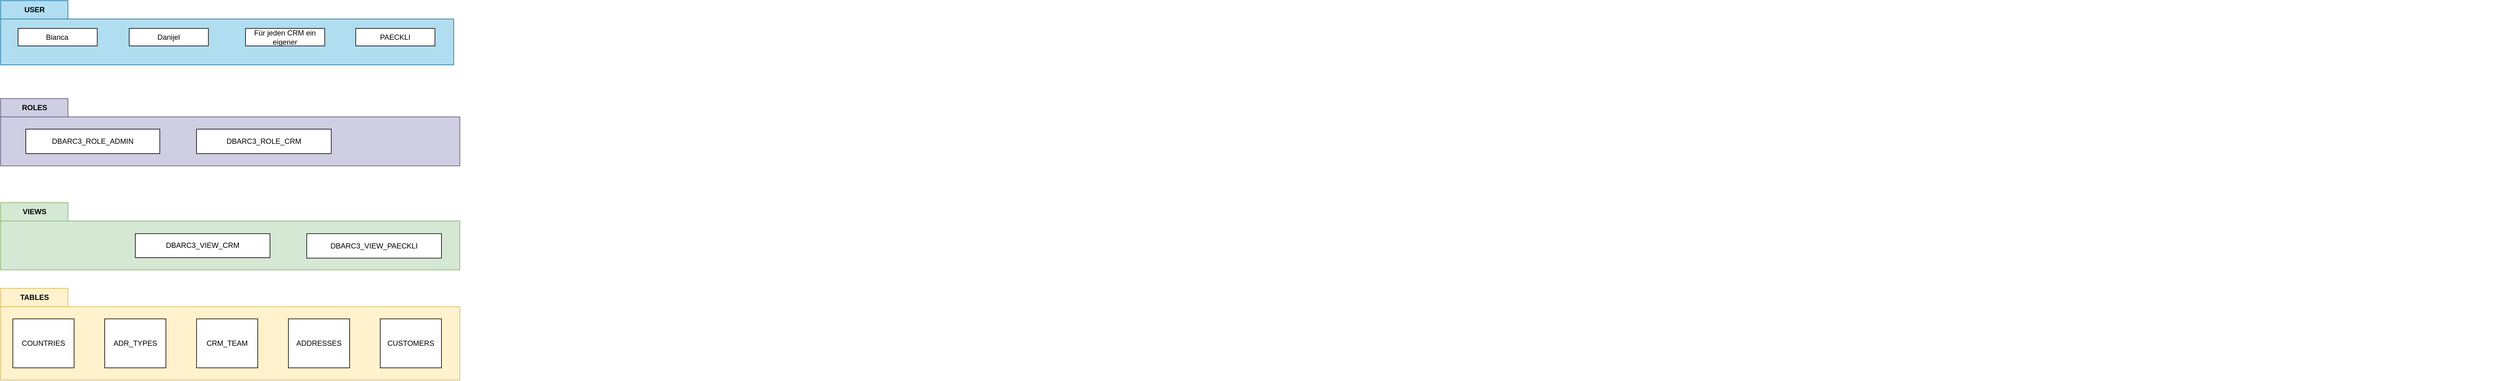 <mxfile version="20.8.16" type="device"><diagram name="Seite-1" id="Fx-tyRcVHOuI6wxki9KE"><mxGraphModel dx="1036" dy="614" grid="1" gridSize="10" guides="1" tooltips="1" connect="1" arrows="1" fold="1" page="1" pageScale="1" pageWidth="827" pageHeight="1169" math="0" shadow="0"><root><mxCell id="0"/><mxCell id="1" parent="0"/><mxCell id="dHiF6Tttl9fkkSyQ853j-21" value="USER" style="shape=folder;fontStyle=1;tabWidth=110;tabHeight=30;tabPosition=left;html=1;boundedLbl=1;labelInHeader=1;container=1;collapsible=0;fillColor=#b1ddf0;strokeColor=#10739e;" parent="1" vertex="1"><mxGeometry x="40" y="40" width="740" height="105" as="geometry"/></mxCell><mxCell id="dHiF6Tttl9fkkSyQ853j-22" value="" style="html=1;strokeColor=none;resizeWidth=1;resizeHeight=1;fillColor=none;part=1;connectable=0;allowArrows=0;deletable=0;" parent="dHiF6Tttl9fkkSyQ853j-21" vertex="1"><mxGeometry width="702.051" height="70" relative="1" as="geometry"><mxPoint y="30" as="offset"/></mxGeometry></mxCell><mxCell id="dHiF6Tttl9fkkSyQ853j-28" value="Danijel" style="rounded=0;whiteSpace=wrap;html=1;" parent="dHiF6Tttl9fkkSyQ853j-21" vertex="1"><mxGeometry x="210.0" y="45.451" width="129.325" height="28.571" as="geometry"/></mxCell><mxCell id="dHiF6Tttl9fkkSyQ853j-31" value="Für jeden CRM ein eigener" style="rounded=0;whiteSpace=wrap;html=1;" parent="dHiF6Tttl9fkkSyQ853j-21" vertex="1"><mxGeometry x="400.003" y="45.451" width="129.325" height="28.571" as="geometry"/></mxCell><mxCell id="dHiF6Tttl9fkkSyQ853j-26" value="Bianca" style="rounded=0;whiteSpace=wrap;html=1;" parent="dHiF6Tttl9fkkSyQ853j-21" vertex="1"><mxGeometry x="28.465" y="45.451" width="129.325" height="28.571" as="geometry"/></mxCell><mxCell id="dHiF6Tttl9fkkSyQ853j-29" value="PAECKLI" style="rounded=0;whiteSpace=wrap;html=1;" parent="dHiF6Tttl9fkkSyQ853j-21" vertex="1"><mxGeometry x="579.997" y="45.451" width="129.325" height="28.571" as="geometry"/></mxCell><mxCell id="dHiF6Tttl9fkkSyQ853j-16" value="VIEWS" style="shape=folder;fontStyle=1;tabWidth=110;tabHeight=30;tabPosition=left;html=1;boundedLbl=1;labelInHeader=1;container=1;collapsible=0;fillColor=#d5e8d4;strokeColor=#82b366;" parent="1" vertex="1"><mxGeometry x="40" y="370" width="750" height="110" as="geometry"/></mxCell><mxCell id="dHiF6Tttl9fkkSyQ853j-17" value="" style="html=1;strokeColor=none;resizeWidth=1;resizeHeight=1;fillColor=none;part=1;connectable=0;allowArrows=0;deletable=0;" parent="dHiF6Tttl9fkkSyQ853j-16" vertex="1"><mxGeometry width="750.0" height="77" relative="1" as="geometry"><mxPoint y="30" as="offset"/></mxGeometry></mxCell><mxCell id="dHiF6Tttl9fkkSyQ853j-8" value="DBARC3_VIEW_PAECKLI" style="rounded=0;whiteSpace=wrap;html=1;" parent="dHiF6Tttl9fkkSyQ853j-16" vertex="1"><mxGeometry x="500" y="50.77" width="220" height="40" as="geometry"/></mxCell><mxCell id="dHiF6Tttl9fkkSyQ853j-6" value="DBARC3_VIEW_CRM" style="rounded=0;whiteSpace=wrap;html=1;" parent="dHiF6Tttl9fkkSyQ853j-16" vertex="1"><mxGeometry x="220" y="50.77" width="220" height="39.23" as="geometry"/></mxCell><mxCell id="dHiF6Tttl9fkkSyQ853j-14" value="" style="html=1;strokeColor=none;resizeWidth=1;resizeHeight=1;fillColor=none;part=1;connectable=0;allowArrows=0;deletable=0;" parent="1" vertex="1"><mxGeometry x="960" y="310" width="3160.67" height="100" as="geometry"><mxPoint y="30" as="offset"/></mxGeometry></mxCell><mxCell id="dHiF6Tttl9fkkSyQ853j-23" value="ROLES" style="shape=folder;fontStyle=1;tabWidth=110;tabHeight=30;tabPosition=left;html=1;boundedLbl=1;labelInHeader=1;container=1;collapsible=0;fillColor=#d0cee2;strokeColor=#56517e;" parent="1" vertex="1"><mxGeometry x="40" y="200" width="750" height="110" as="geometry"/></mxCell><mxCell id="dHiF6Tttl9fkkSyQ853j-24" value="" style="html=1;strokeColor=none;resizeWidth=1;resizeHeight=1;fillColor=none;part=1;connectable=0;allowArrows=0;deletable=0;" parent="dHiF6Tttl9fkkSyQ853j-23" vertex="1"><mxGeometry width="740" height="70" relative="1" as="geometry"><mxPoint y="30" as="offset"/></mxGeometry></mxCell><mxCell id="dHiF6Tttl9fkkSyQ853j-9" value="DBARC3_ROLE_CRM" style="rounded=0;whiteSpace=wrap;html=1;" parent="dHiF6Tttl9fkkSyQ853j-23" vertex="1"><mxGeometry x="320" y="50" width="220" height="40" as="geometry"/></mxCell><mxCell id="dHiF6Tttl9fkkSyQ853j-5" value="DBARC3_ROLE_ADMIN" style="rounded=0;whiteSpace=wrap;html=1;" parent="dHiF6Tttl9fkkSyQ853j-23" vertex="1"><mxGeometry x="41.11" y="50" width="218.89" height="40" as="geometry"/></mxCell><mxCell id="dHiF6Tttl9fkkSyQ853j-34" value="" style="group" parent="1" vertex="1" connectable="0"><mxGeometry x="40" y="510" width="750" height="150" as="geometry"/></mxCell><mxCell id="dHiF6Tttl9fkkSyQ853j-13" value="TABLES" style="shape=folder;fontStyle=1;tabWidth=110;tabHeight=30;tabPosition=left;html=1;boundedLbl=1;labelInHeader=1;container=0;collapsible=0;fillColor=#fff2cc;strokeColor=#d6b656;" parent="dHiF6Tttl9fkkSyQ853j-34" vertex="1"><mxGeometry width="750" height="150" as="geometry"/></mxCell><mxCell id="dHiF6Tttl9fkkSyQ853j-1" value="ADDRESSES" style="rounded=0;whiteSpace=wrap;html=1;container=0;" parent="dHiF6Tttl9fkkSyQ853j-34" vertex="1"><mxGeometry x="470" y="50" width="100" height="80" as="geometry"/></mxCell><mxCell id="dHiF6Tttl9fkkSyQ853j-2" value="CUSTOMERS" style="rounded=0;whiteSpace=wrap;html=1;container=0;" parent="dHiF6Tttl9fkkSyQ853j-34" vertex="1"><mxGeometry x="620" y="50" width="100" height="80" as="geometry"/></mxCell><mxCell id="dHiF6Tttl9fkkSyQ853j-3" value="ADR_TYPES" style="rounded=0;whiteSpace=wrap;html=1;container=0;" parent="dHiF6Tttl9fkkSyQ853j-34" vertex="1"><mxGeometry x="170" y="50" width="100" height="80" as="geometry"/></mxCell><mxCell id="dHiF6Tttl9fkkSyQ853j-4" value="COUNTRIES" style="rounded=0;whiteSpace=wrap;html=1;container=0;" parent="dHiF6Tttl9fkkSyQ853j-34" vertex="1"><mxGeometry x="20" y="50" width="100" height="80" as="geometry"/></mxCell><mxCell id="dHiF6Tttl9fkkSyQ853j-7" value="CRM_TEAM" style="rounded=0;whiteSpace=wrap;html=1;container=0;" parent="dHiF6Tttl9fkkSyQ853j-34" vertex="1"><mxGeometry x="320" y="50" width="100" height="80" as="geometry"/></mxCell></root></mxGraphModel></diagram></mxfile>
